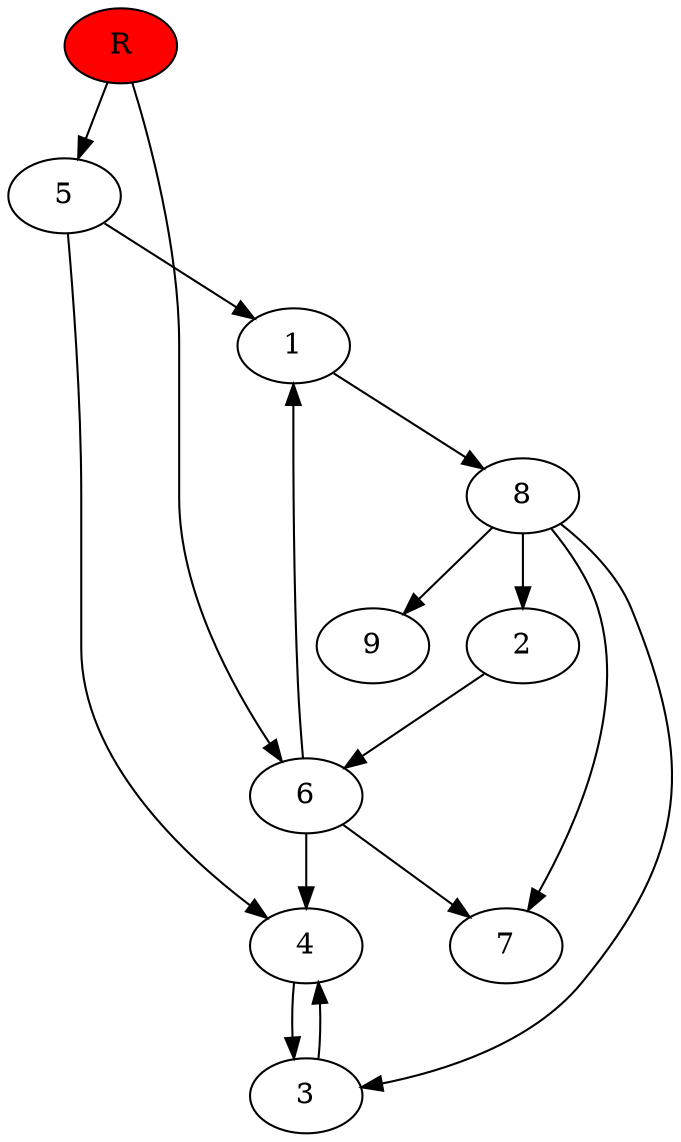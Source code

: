 digraph prb14269 {
	1
	2
	3
	4
	5
	6
	7
	8
	R [fillcolor="#ff0000" style=filled]
	1 -> 8
	2 -> 6
	3 -> 4
	4 -> 3
	5 -> 1
	5 -> 4
	6 -> 1
	6 -> 4
	6 -> 7
	8 -> 2
	8 -> 3
	8 -> 7
	8 -> 9
	R -> 5
	R -> 6
}
